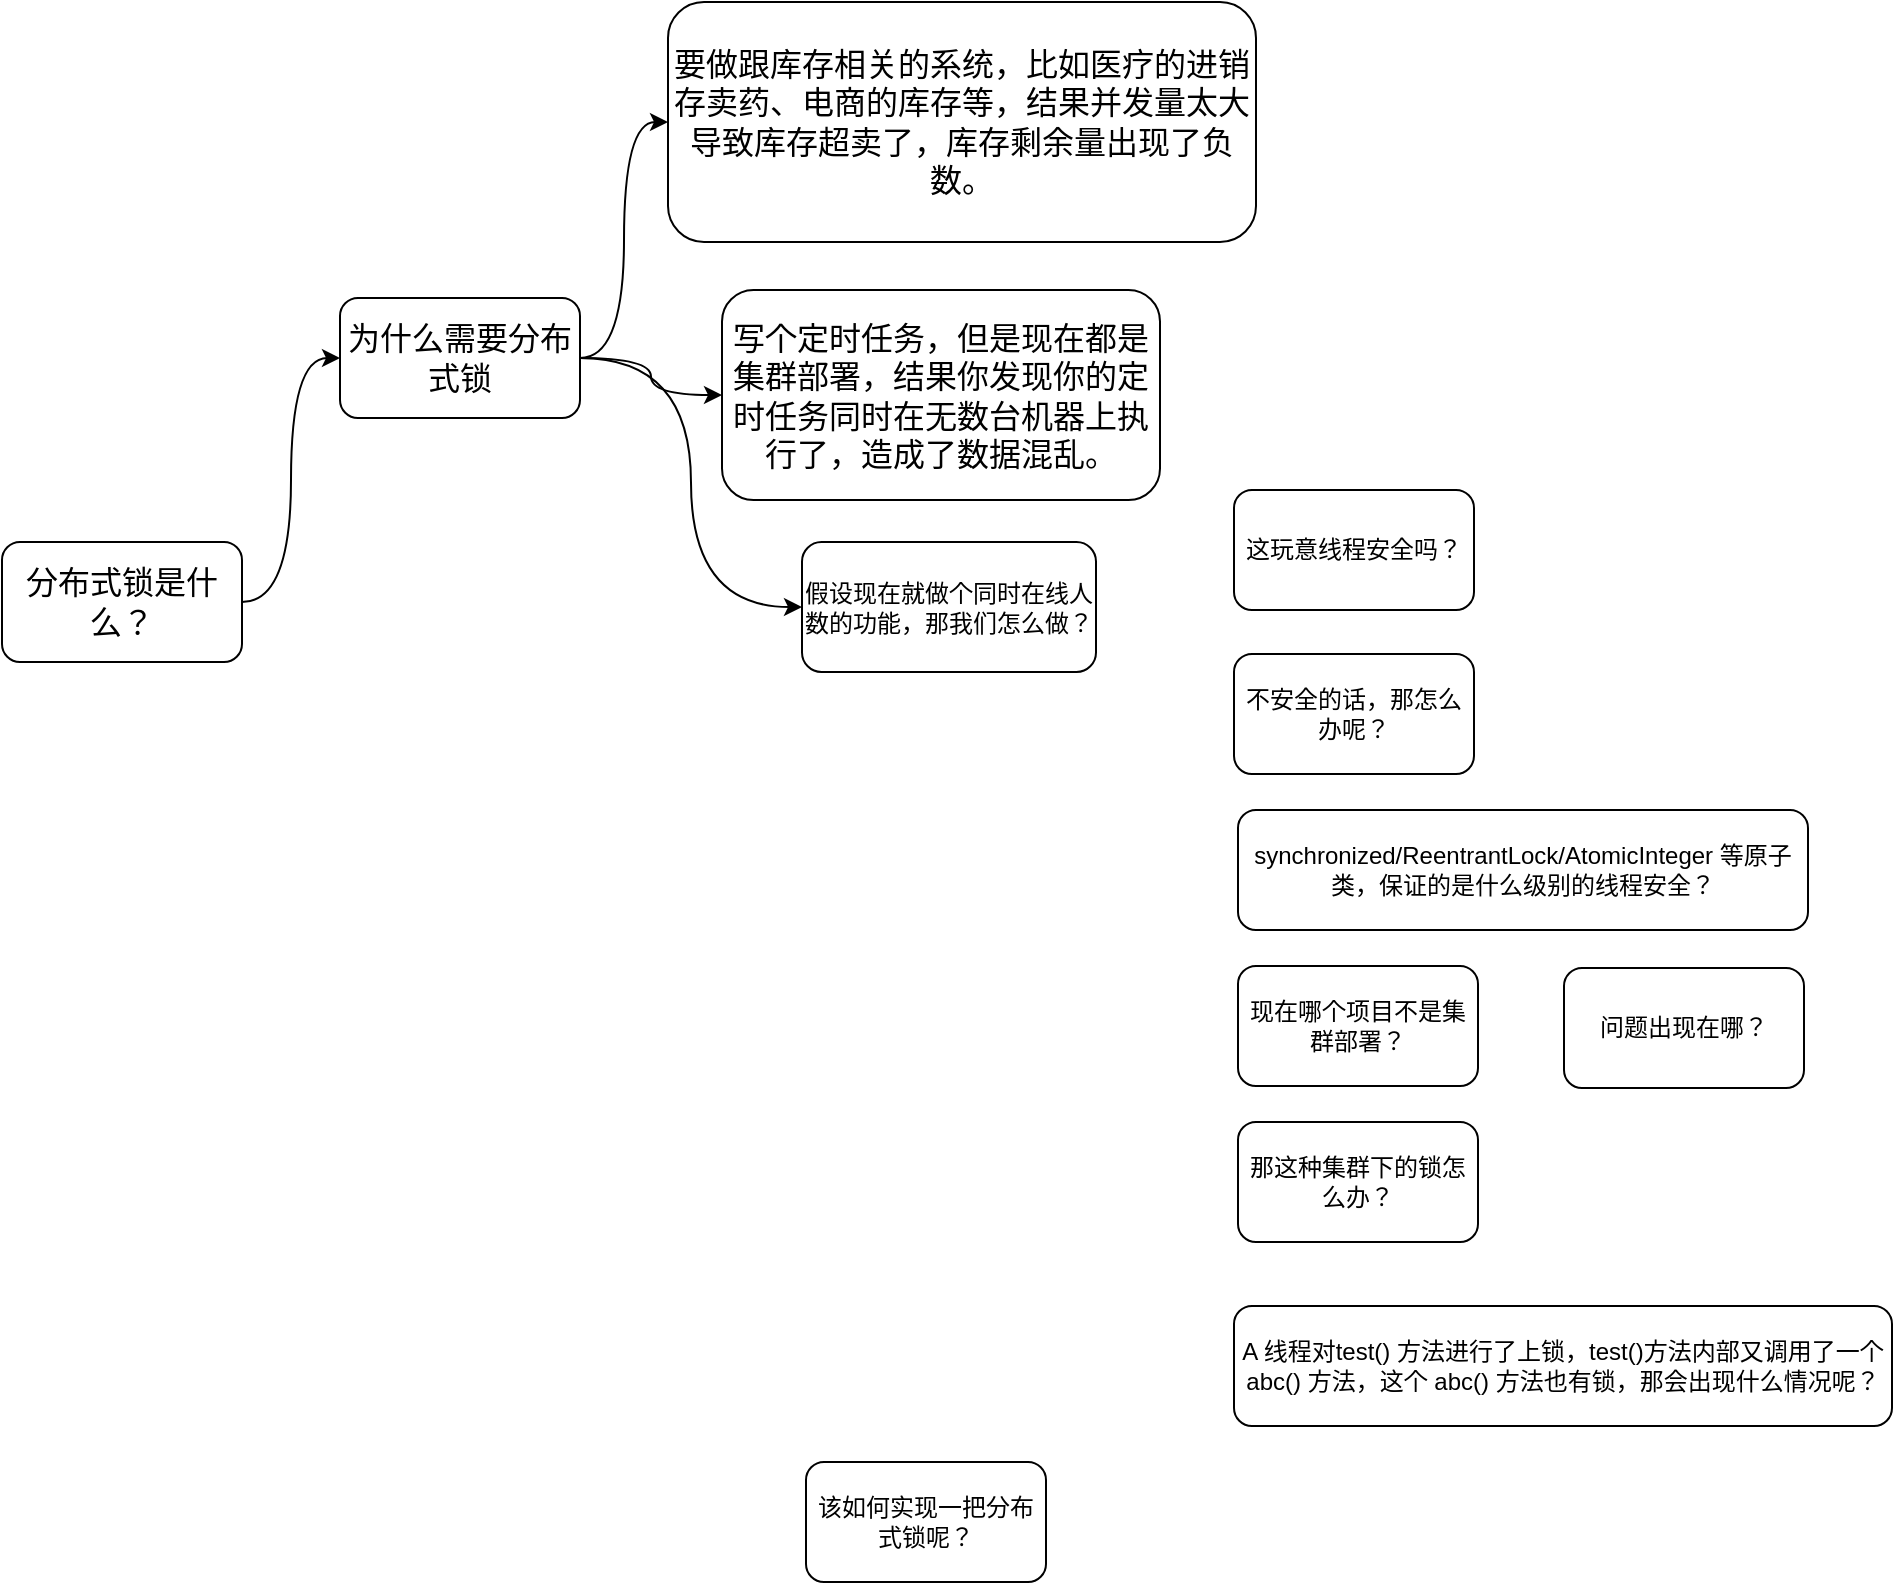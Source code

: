 <mxfile version="21.5.2" type="device">
  <diagram name="第 1 页" id="2HEcS4Lj925MYmv4pzda">
    <mxGraphModel dx="1690" dy="981" grid="0" gridSize="10" guides="1" tooltips="1" connect="1" arrows="1" fold="1" page="0" pageScale="1" pageWidth="827" pageHeight="1169" math="0" shadow="0">
      <root>
        <mxCell id="0" />
        <mxCell id="1" parent="0" />
        <mxCell id="CQwVrBr5NKbErmxgt8WS-9" style="edgeStyle=orthogonalEdgeStyle;rounded=0;orthogonalLoop=1;jettySize=auto;html=1;exitX=1;exitY=0.5;exitDx=0;exitDy=0;entryX=0;entryY=0.5;entryDx=0;entryDy=0;curved=1;" edge="1" parent="1" source="27x9nLaklZ5bT33S9Hc9-1" target="27x9nLaklZ5bT33S9Hc9-2">
          <mxGeometry relative="1" as="geometry" />
        </mxCell>
        <mxCell id="27x9nLaklZ5bT33S9Hc9-1" value="分布式锁是什么？" style="rounded=1;whiteSpace=wrap;html=1;fontSize=16;" parent="1" vertex="1">
          <mxGeometry x="-34" y="221" width="120" height="60" as="geometry" />
        </mxCell>
        <mxCell id="CQwVrBr5NKbErmxgt8WS-10" style="edgeStyle=orthogonalEdgeStyle;rounded=0;orthogonalLoop=1;jettySize=auto;html=1;exitX=1;exitY=0.5;exitDx=0;exitDy=0;entryX=0;entryY=0.5;entryDx=0;entryDy=0;curved=1;" edge="1" parent="1" source="27x9nLaklZ5bT33S9Hc9-2" target="27x9nLaklZ5bT33S9Hc9-3">
          <mxGeometry relative="1" as="geometry" />
        </mxCell>
        <mxCell id="CQwVrBr5NKbErmxgt8WS-11" style="edgeStyle=orthogonalEdgeStyle;rounded=0;orthogonalLoop=1;jettySize=auto;html=1;exitX=1;exitY=0.5;exitDx=0;exitDy=0;curved=1;" edge="1" parent="1" source="27x9nLaklZ5bT33S9Hc9-2" target="27x9nLaklZ5bT33S9Hc9-4">
          <mxGeometry relative="1" as="geometry" />
        </mxCell>
        <mxCell id="CQwVrBr5NKbErmxgt8WS-12" style="edgeStyle=orthogonalEdgeStyle;rounded=0;orthogonalLoop=1;jettySize=auto;html=1;exitX=1;exitY=0.5;exitDx=0;exitDy=0;entryX=0;entryY=0.5;entryDx=0;entryDy=0;curved=1;" edge="1" parent="1" source="27x9nLaklZ5bT33S9Hc9-2" target="CQwVrBr5NKbErmxgt8WS-1">
          <mxGeometry relative="1" as="geometry" />
        </mxCell>
        <mxCell id="27x9nLaklZ5bT33S9Hc9-2" value="为什么需要分布式锁" style="rounded=1;whiteSpace=wrap;html=1;fontSize=16;" parent="1" vertex="1">
          <mxGeometry x="135" y="99" width="120" height="60" as="geometry" />
        </mxCell>
        <mxCell id="27x9nLaklZ5bT33S9Hc9-3" value="要做跟库存相关的系统，比如医疗的进销存卖药、电商的库存等，结果并发量太大导致库存超卖了，库存剩余量出现了负数。" style="rounded=1;whiteSpace=wrap;html=1;fontSize=16;" parent="1" vertex="1">
          <mxGeometry x="299" y="-49" width="294" height="120" as="geometry" />
        </mxCell>
        <mxCell id="27x9nLaklZ5bT33S9Hc9-4" value="写个定时任务，但是现在都是集群部署，结果你发现你的定时任务同时在无数台机器上执行了，造成了数据混乱。" style="rounded=1;whiteSpace=wrap;html=1;fontSize=16;" parent="1" vertex="1">
          <mxGeometry x="326" y="95" width="219" height="105" as="geometry" />
        </mxCell>
        <mxCell id="CQwVrBr5NKbErmxgt8WS-1" value="假设现在就做个同时在线人数的功能，那我们怎么做？" style="rounded=1;whiteSpace=wrap;html=1;" vertex="1" parent="1">
          <mxGeometry x="366" y="221" width="147" height="65" as="geometry" />
        </mxCell>
        <mxCell id="CQwVrBr5NKbErmxgt8WS-2" value="这玩意线程安全吗？" style="rounded=1;whiteSpace=wrap;html=1;" vertex="1" parent="1">
          <mxGeometry x="582" y="195" width="120" height="60" as="geometry" />
        </mxCell>
        <mxCell id="CQwVrBr5NKbErmxgt8WS-3" value="不安全的话，那怎么办呢？" style="rounded=1;whiteSpace=wrap;html=1;" vertex="1" parent="1">
          <mxGeometry x="582" y="277" width="120" height="60" as="geometry" />
        </mxCell>
        <mxCell id="CQwVrBr5NKbErmxgt8WS-4" value="synchronized/ReentrantLock/AtomicInteger 等原子类，保证的是什么级别的线程安全？" style="rounded=1;whiteSpace=wrap;html=1;" vertex="1" parent="1">
          <mxGeometry x="584" y="355" width="285" height="60" as="geometry" />
        </mxCell>
        <mxCell id="CQwVrBr5NKbErmxgt8WS-5" value="现在哪个项目不是集群部署？" style="rounded=1;whiteSpace=wrap;html=1;" vertex="1" parent="1">
          <mxGeometry x="584" y="433" width="120" height="60" as="geometry" />
        </mxCell>
        <mxCell id="CQwVrBr5NKbErmxgt8WS-6" value="问题出现在哪？" style="rounded=1;whiteSpace=wrap;html=1;" vertex="1" parent="1">
          <mxGeometry x="747" y="434" width="120" height="60" as="geometry" />
        </mxCell>
        <mxCell id="CQwVrBr5NKbErmxgt8WS-7" value="那这种集群下的锁怎么办？" style="rounded=1;whiteSpace=wrap;html=1;" vertex="1" parent="1">
          <mxGeometry x="584" y="511" width="120" height="60" as="geometry" />
        </mxCell>
        <mxCell id="CQwVrBr5NKbErmxgt8WS-8" value="该如何实现一把分布式锁呢？" style="rounded=1;whiteSpace=wrap;html=1;" vertex="1" parent="1">
          <mxGeometry x="368" y="681" width="120" height="60" as="geometry" />
        </mxCell>
        <mxCell id="CQwVrBr5NKbErmxgt8WS-13" value="A 线程对test() 方法进行了上锁，test()方法内部又调用了一个 abc() 方法，这个 abc() 方法也有锁，那会出现什么情况呢？" style="rounded=1;whiteSpace=wrap;html=1;" vertex="1" parent="1">
          <mxGeometry x="582" y="603" width="329" height="60" as="geometry" />
        </mxCell>
      </root>
    </mxGraphModel>
  </diagram>
</mxfile>
